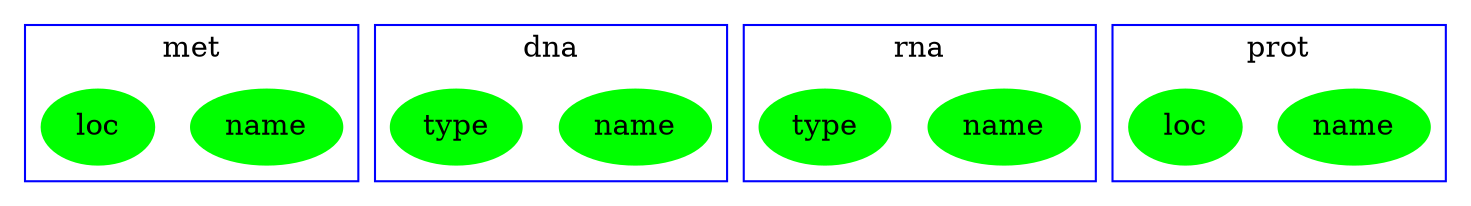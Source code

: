 #This file has been computed by KaSa: a Static Analyzer for Kappa (Kappa Static Analyzer (v4.0))
#Download sources/binaries at https://github.com/Kappa-Dev/KaSim
#
#Analysis launched at 2019/12/28 15:46:00 (GMT-3) on spica
#Command line is: KaSa model_central_carbon.kappa
#
#This file contains the description of the contact map in dot.
#Please use graphviz (http://www.graphviz.org) or OmniGraffle to export it to a PDF
#
graph G{ 
subgraph cluster0 {
   0.0 [style = filled label = "name" shape =ellipse color = green size = "5"]
   0.1 [style = filled label = "loc" shape =ellipse color = green size = "5"]
label =  "met";  shape = rectangle; color = blue
} ; 
subgraph cluster1 {
   1.0 [style = filled label = "name" shape =ellipse color = green size = "5"]
   1.1 [style = filled label = "type" shape =ellipse color = green size = "5"]
label =  "dna";  shape = rectangle; color = blue
} ; 
subgraph cluster2 {
   2.0 [style = filled label = "name" shape =ellipse color = green size = "5"]
   2.1 [style = filled label = "type" shape =ellipse color = green size = "5"]
label =  "rna";  shape = rectangle; color = blue
} ; 
subgraph cluster3 {
   3.0 [style = filled label = "name" shape =ellipse color = green size = "5"]
   3.1 [style = filled label = "loc" shape =ellipse color = green size = "5"]
label =  "prot";  shape = rectangle; color = blue
} ; 
}
